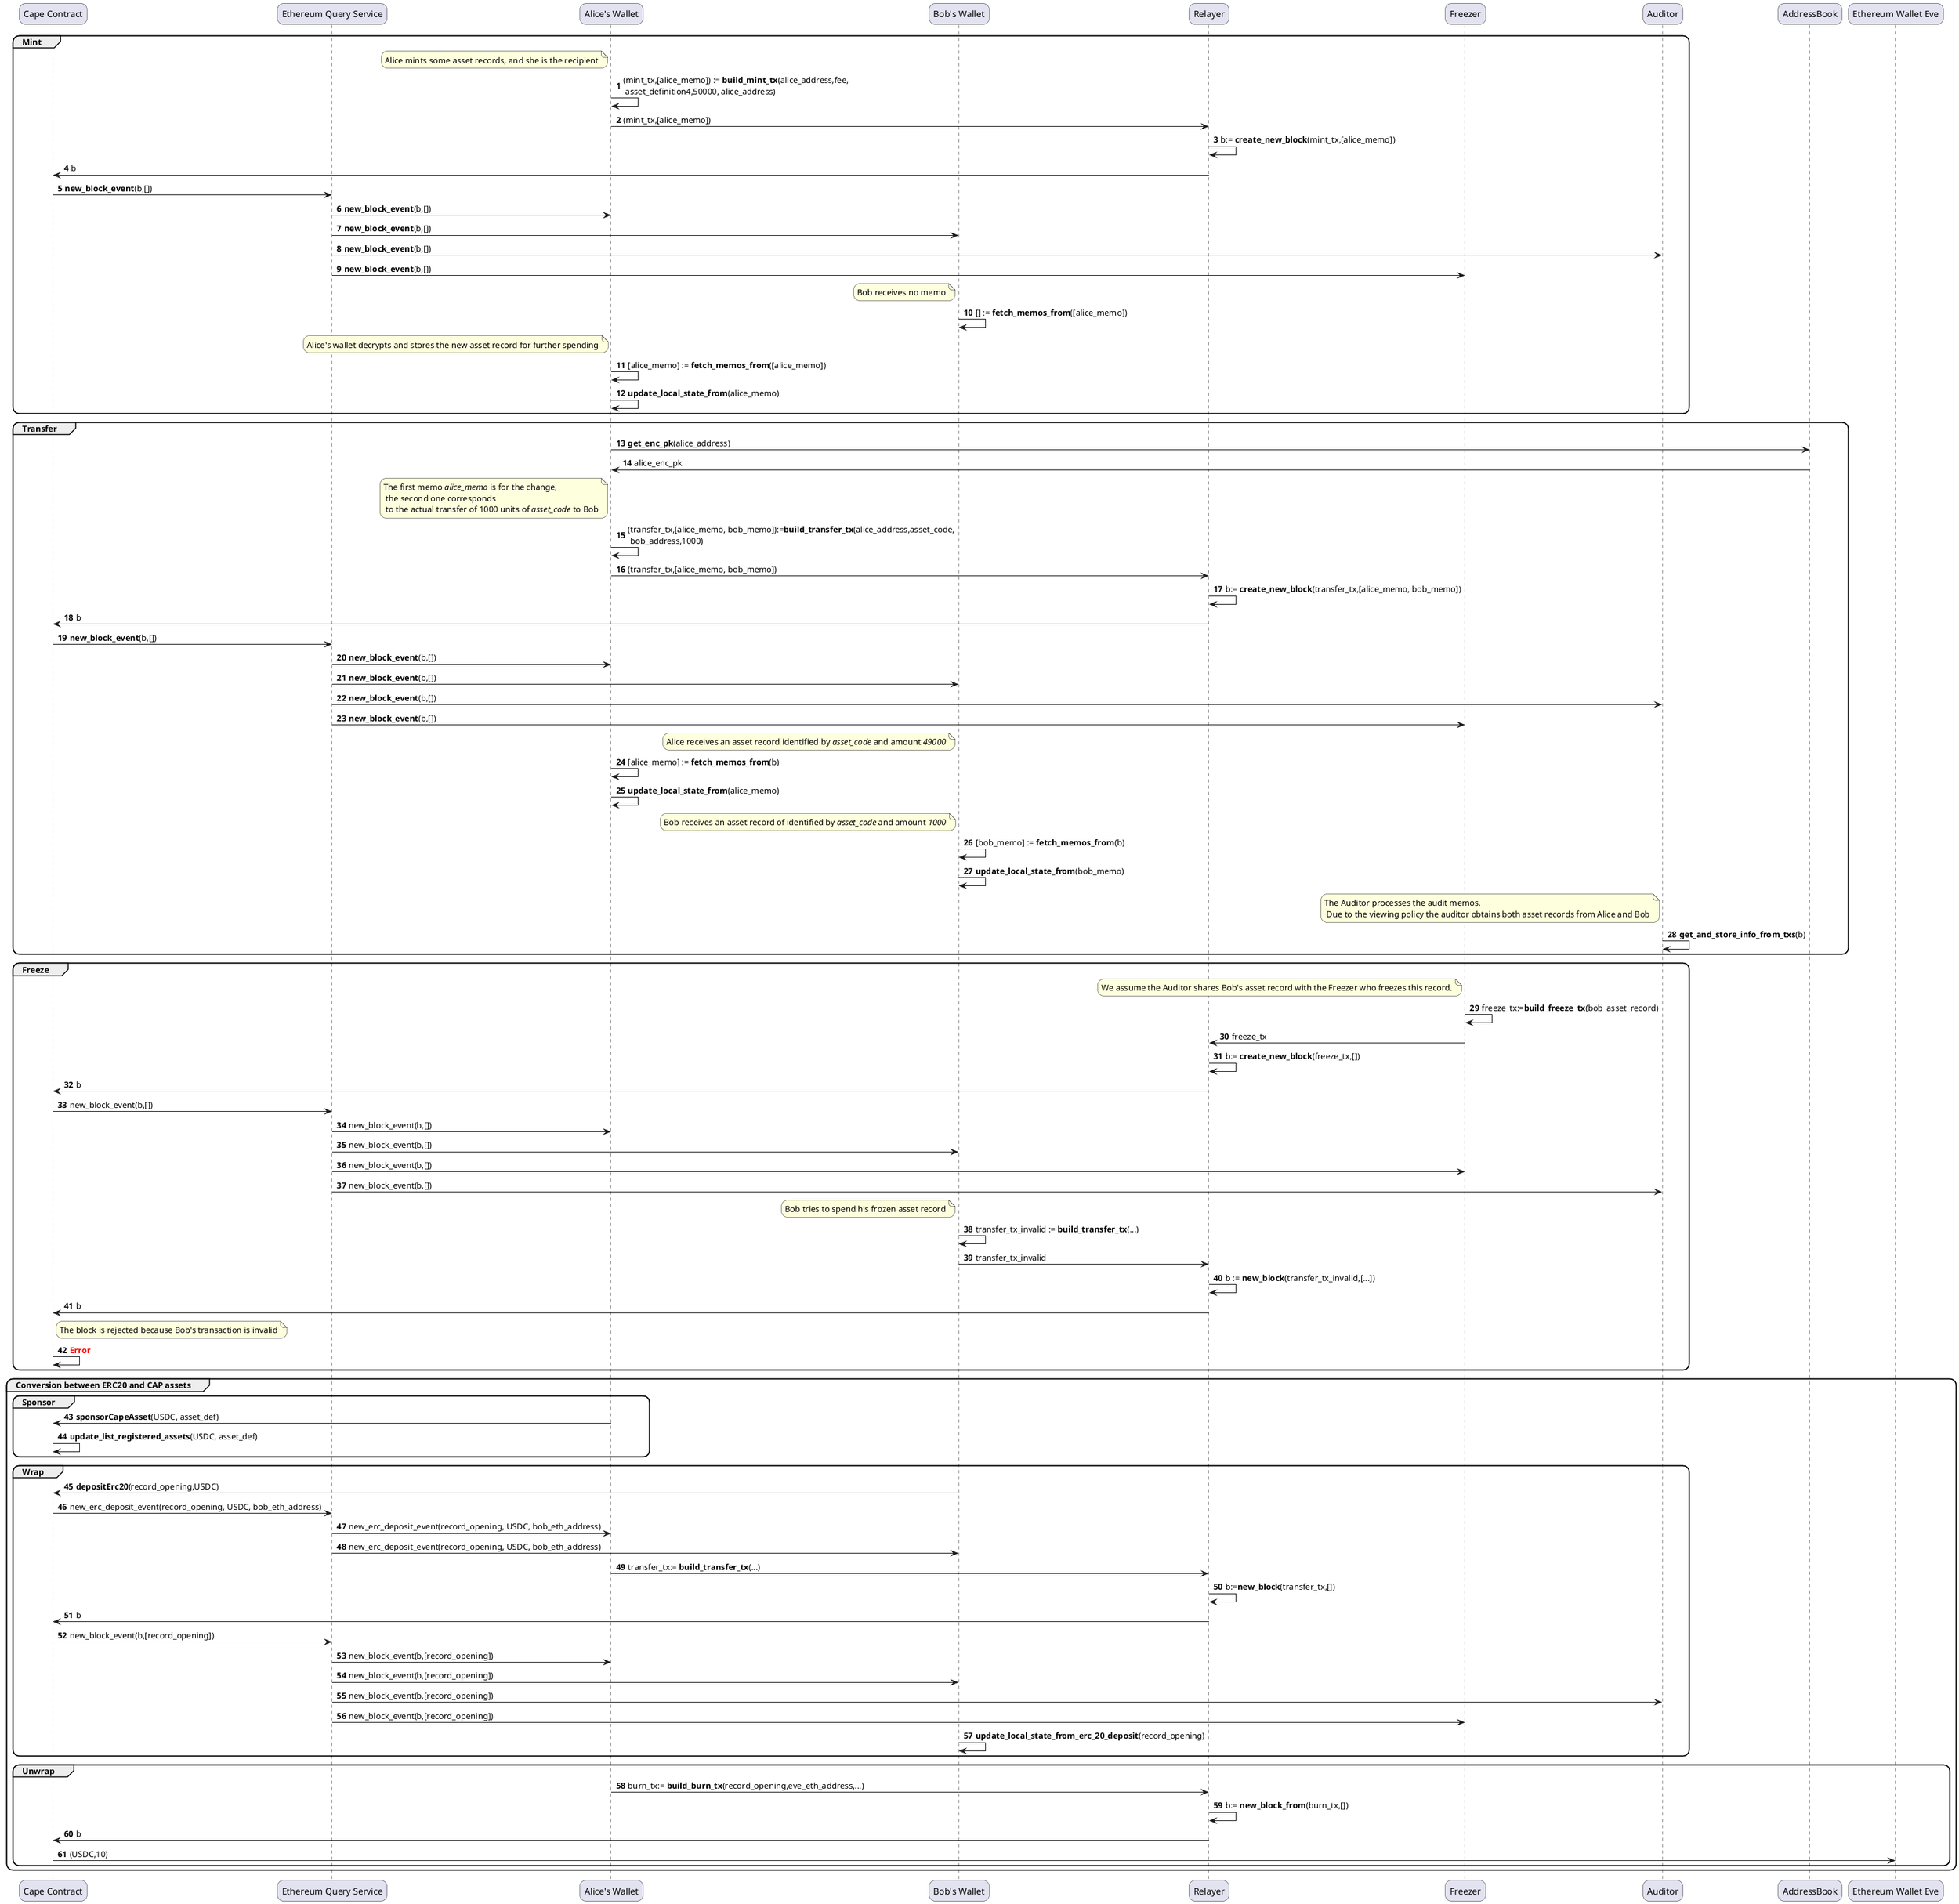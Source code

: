 @startuml
autonumber

skinparam roundcorner 20

participant "Cape Contract" as C
participant "Ethereum Query Service" as EQS
participant "Alice's Wallet" as W_A
participant "Bob's Wallet" as W_B
participant "Relayer" as R
participant "Freezer" as F
participant "Auditor" as A
participant "AddressBook" as AB
participant "Ethereum Wallet Eve" as ETH_WX

group Mint
    note left W_A: Alice mints some asset records, and she is the recipient
    W_A -> W_A: (mint_tx,[alice_memo]) := **build_mint_tx**(alice_address,fee, \n asset_definition4,50000, alice_address)
    W_A -> R: (mint_tx,[alice_memo])
    R -> R: b:= **create_new_block**(mint_tx,[alice_memo])
    R -> C: b
    C -> EQS: **new_block_event**(b,[])
    EQS -> W_A: **new_block_event**(b,[])
    EQS -> W_B: **new_block_event**(b,[])
    EQS -> A: **new_block_event**(b,[])
    EQS -> F: **new_block_event**(b,[])
    note left W_B: Bob receives no memo
    W_B -> W_B: [] := **fetch_memos_from**([alice_memo])
    note left W_A: Alice's wallet decrypts and stores the new asset record for further spending
    W_A -> W_A: [alice_memo] := **fetch_memos_from**([alice_memo])
    W_A -> W_A: **update_local_state_from**(alice_memo)
end group

group Transfer

    W_A -> AB: **get_enc_pk**(alice_address)
    AB -> W_A: alice_enc_pk
    note left W_A: The first memo <i>alice_memo</i> is for the change, \n the second one corresponds \n to the actual transfer of 1000 units of <i>asset_code</i> to Bob
    W_A -> W_A: (transfer_tx,[alice_memo, bob_memo]):=**build_transfer_tx**(alice_address,asset_code,\n bob_address,1000)
    W_A -> R: (transfer_tx,[alice_memo, bob_memo])
    R -> R: b:= **create_new_block**(transfer_tx,[alice_memo, bob_memo])
    R -> C: b
    C -> EQS: **new_block_event**(b,[])
    EQS -> W_A: **new_block_event**(b,[])
    EQS -> W_B: **new_block_event**(b,[])
    EQS -> A: **new_block_event**(b,[])
    EQS -> F: **new_block_event**(b,[])

    note left W_B: Alice receives an asset record identified by <i>asset_code</i> and amount <i>49000</i>
    W_A -> W_A: [alice_memo] := **fetch_memos_from**(b)
    W_A -> W_A: **update_local_state_from**(alice_memo)

    note left W_B: Bob receives an asset record of identified by <i>asset_code</i> and amount <i>1000</i>
    W_B -> W_B: [bob_memo] := **fetch_memos_from**(b)
    W_B -> W_B: **update_local_state_from**(bob_memo)

    note left A: The Auditor processes the audit memos. \n Due to the viewing policy the auditor obtains both asset records from Alice and Bob
    A -> A: **get_and_store_info_from_txs**(b)

end group

group Freeze

   note left F: We assume the Auditor shares Bob's asset record with the Freezer who freezes this record.

   F -> F: freeze_tx:=**build_freeze_tx**(bob_asset_record)
   F -> R: freeze_tx
   R -> R: b:= **create_new_block**(freeze_tx,[])
   R -> C: b
   C -> EQS: new_block_event(b,[])
   EQS -> W_A: new_block_event(b,[])
   EQS -> W_B: new_block_event(b,[])
   EQS -> F: new_block_event(b,[])
   EQS -> A: new_block_event(b,[])
   note left W_B: Bob tries to spend his frozen asset record
   W_B -> W_B: transfer_tx_invalid := **build_transfer_tx**(...)
   W_B -> R: transfer_tx_invalid
   R -> R: b := **new_block**(transfer_tx_invalid,[...])
   R -> C: b
   note right C: The block is rejected because Bob's transaction is invalid
   C -> C: <color:red>**Error**</color>

end group

group Conversion between ERC20 and CAP assets

    group Sponsor
        W_A -> C: **sponsorCapeAsset**(USDC, asset_def)
        C -> C: **update_list_registered_assets**(USDC, asset_def)
    end group

    group Wrap
        W_B -> C: **depositErc20**(record_opening,USDC)
        C -> EQS: new_erc_deposit_event(record_opening, USDC, bob_eth_address)
        EQS -> W_A: new_erc_deposit_event(record_opening, USDC, bob_eth_address)
        EQS -> W_B: new_erc_deposit_event(record_opening, USDC, bob_eth_address)
        W_A -> R: transfer_tx:= **build_transfer_tx**(...)
        R -> R: b:=**new_block**(transfer_tx,[])
        R -> C: b
        C -> EQS: new_block_event(b,[record_opening])
        EQS -> W_A: new_block_event(b,[record_opening])
        EQS -> W_B: new_block_event(b,[record_opening])
        EQS -> A: new_block_event(b,[record_opening])
        EQS -> F: new_block_event(b,[record_opening])
        W_B -> W_B: **update_local_state_from_erc_20_deposit**(record_opening)

    end group

    group Unwrap
        W_A -> R: burn_tx:= **build_burn_tx**(record_opening,eve_eth_address,...)
        R -> R: b:= **new_block_from**(burn_tx,[])
        R -> C: b
        C -> ETH_WX: (USDC,10)
    end group

end group

@enduml
